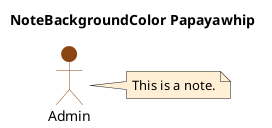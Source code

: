 @startuml

'!include ../../../plantuml-styles/plantuml-ae-skinparam-ex.iuml

skinparam ActorBorderColor   SaddleBrown
skinparam ActorBackgroundColor SaddleBrown

skinparam NoteBackgroundColor Papayawhip

title NoteBackgroundColor Papayawhip

:Admin: #saddleBrown
actor Admin

note right of Admin : This is a note.

@enduml